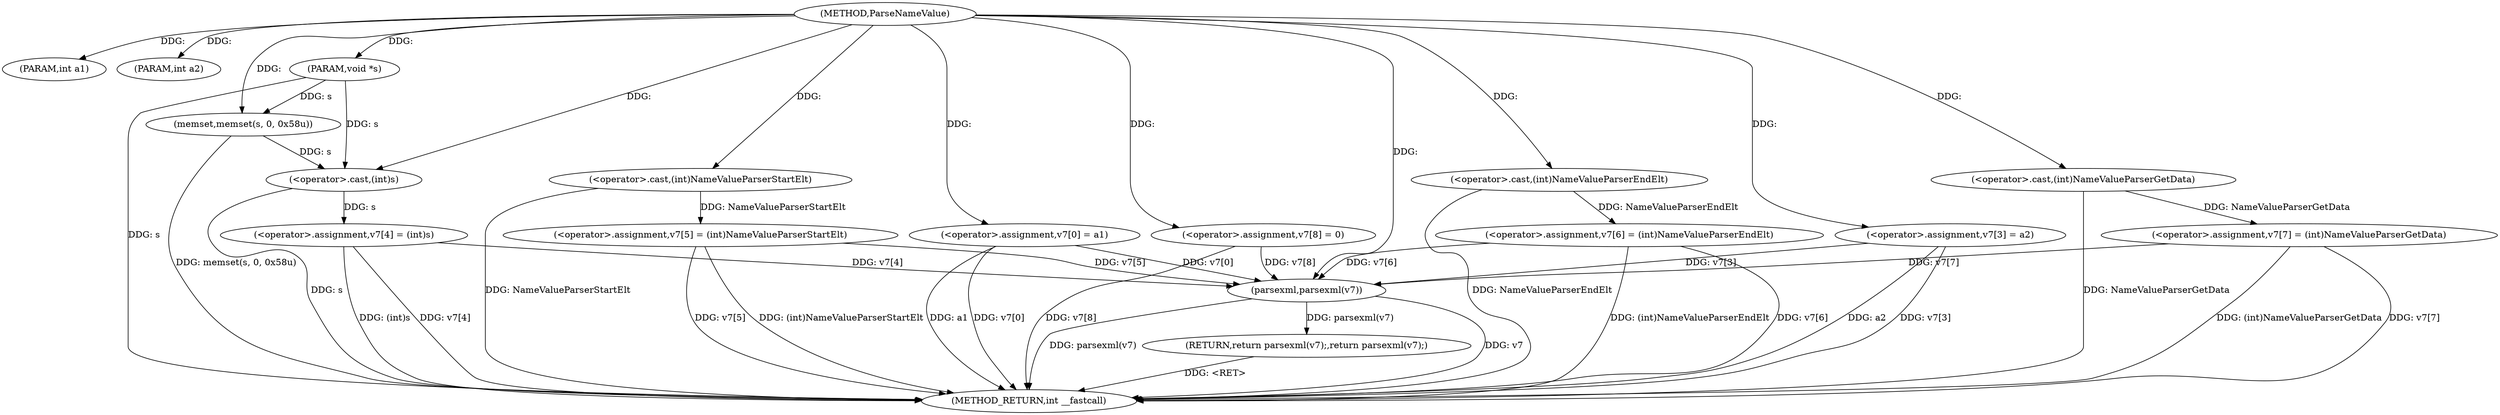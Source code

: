 digraph ParseNameValue {  
"1000102" [label = "(METHOD,ParseNameValue)" ]
"1000158" [label = "(METHOD_RETURN,int __fastcall)" ]
"1000103" [label = "(PARAM,int a1)" ]
"1000104" [label = "(PARAM,int a2)" ]
"1000105" [label = "(PARAM,void *s)" ]
"1000108" [label = "(memset,memset(s, 0, 0x58u))" ]
"1000112" [label = "(<operator>.assignment,v7[5] = (int)NameValueParserStartElt)" ]
"1000116" [label = "(<operator>.cast,(int)NameValueParserStartElt)" ]
"1000119" [label = "(<operator>.assignment,v7[0] = a1)" ]
"1000124" [label = "(<operator>.assignment,v7[6] = (int)NameValueParserEndElt)" ]
"1000128" [label = "(<operator>.cast,(int)NameValueParserEndElt)" ]
"1000131" [label = "(<operator>.assignment,v7[3] = a2)" ]
"1000136" [label = "(<operator>.assignment,v7[7] = (int)NameValueParserGetData)" ]
"1000140" [label = "(<operator>.cast,(int)NameValueParserGetData)" ]
"1000143" [label = "(<operator>.assignment,v7[4] = (int)s)" ]
"1000147" [label = "(<operator>.cast,(int)s)" ]
"1000150" [label = "(<operator>.assignment,v7[8] = 0)" ]
"1000155" [label = "(RETURN,return parsexml(v7);,return parsexml(v7);)" ]
"1000156" [label = "(parsexml,parsexml(v7))" ]
  "1000119" -> "1000158"  [ label = "DDG: v7[0]"] 
  "1000156" -> "1000158"  [ label = "DDG: v7"] 
  "1000143" -> "1000158"  [ label = "DDG: (int)s"] 
  "1000112" -> "1000158"  [ label = "DDG: (int)NameValueParserStartElt"] 
  "1000156" -> "1000158"  [ label = "DDG: parsexml(v7)"] 
  "1000136" -> "1000158"  [ label = "DDG: (int)NameValueParserGetData"] 
  "1000119" -> "1000158"  [ label = "DDG: a1"] 
  "1000143" -> "1000158"  [ label = "DDG: v7[4]"] 
  "1000112" -> "1000158"  [ label = "DDG: v7[5]"] 
  "1000124" -> "1000158"  [ label = "DDG: (int)NameValueParserEndElt"] 
  "1000116" -> "1000158"  [ label = "DDG: NameValueParserStartElt"] 
  "1000140" -> "1000158"  [ label = "DDG: NameValueParserGetData"] 
  "1000105" -> "1000158"  [ label = "DDG: s"] 
  "1000136" -> "1000158"  [ label = "DDG: v7[7]"] 
  "1000128" -> "1000158"  [ label = "DDG: NameValueParserEndElt"] 
  "1000147" -> "1000158"  [ label = "DDG: s"] 
  "1000131" -> "1000158"  [ label = "DDG: a2"] 
  "1000124" -> "1000158"  [ label = "DDG: v7[6]"] 
  "1000108" -> "1000158"  [ label = "DDG: memset(s, 0, 0x58u)"] 
  "1000150" -> "1000158"  [ label = "DDG: v7[8]"] 
  "1000131" -> "1000158"  [ label = "DDG: v7[3]"] 
  "1000155" -> "1000158"  [ label = "DDG: <RET>"] 
  "1000102" -> "1000103"  [ label = "DDG: "] 
  "1000102" -> "1000104"  [ label = "DDG: "] 
  "1000102" -> "1000105"  [ label = "DDG: "] 
  "1000105" -> "1000108"  [ label = "DDG: s"] 
  "1000102" -> "1000108"  [ label = "DDG: "] 
  "1000116" -> "1000112"  [ label = "DDG: NameValueParserStartElt"] 
  "1000102" -> "1000116"  [ label = "DDG: "] 
  "1000102" -> "1000119"  [ label = "DDG: "] 
  "1000128" -> "1000124"  [ label = "DDG: NameValueParserEndElt"] 
  "1000102" -> "1000128"  [ label = "DDG: "] 
  "1000102" -> "1000131"  [ label = "DDG: "] 
  "1000140" -> "1000136"  [ label = "DDG: NameValueParserGetData"] 
  "1000102" -> "1000140"  [ label = "DDG: "] 
  "1000147" -> "1000143"  [ label = "DDG: s"] 
  "1000108" -> "1000147"  [ label = "DDG: s"] 
  "1000105" -> "1000147"  [ label = "DDG: s"] 
  "1000102" -> "1000147"  [ label = "DDG: "] 
  "1000102" -> "1000150"  [ label = "DDG: "] 
  "1000156" -> "1000155"  [ label = "DDG: parsexml(v7)"] 
  "1000143" -> "1000156"  [ label = "DDG: v7[4]"] 
  "1000112" -> "1000156"  [ label = "DDG: v7[5]"] 
  "1000119" -> "1000156"  [ label = "DDG: v7[0]"] 
  "1000136" -> "1000156"  [ label = "DDG: v7[7]"] 
  "1000124" -> "1000156"  [ label = "DDG: v7[6]"] 
  "1000150" -> "1000156"  [ label = "DDG: v7[8]"] 
  "1000131" -> "1000156"  [ label = "DDG: v7[3]"] 
  "1000102" -> "1000156"  [ label = "DDG: "] 
}
